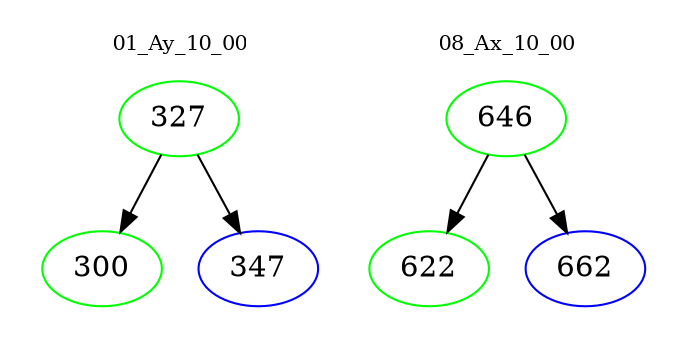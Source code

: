 digraph{
subgraph cluster_0 {
color = white
label = "01_Ay_10_00";
fontsize=10;
T0_327 [label="327", color="green"]
T0_327 -> T0_300 [color="black"]
T0_300 [label="300", color="green"]
T0_327 -> T0_347 [color="black"]
T0_347 [label="347", color="blue"]
}
subgraph cluster_1 {
color = white
label = "08_Ax_10_00";
fontsize=10;
T1_646 [label="646", color="green"]
T1_646 -> T1_622 [color="black"]
T1_622 [label="622", color="green"]
T1_646 -> T1_662 [color="black"]
T1_662 [label="662", color="blue"]
}
}

